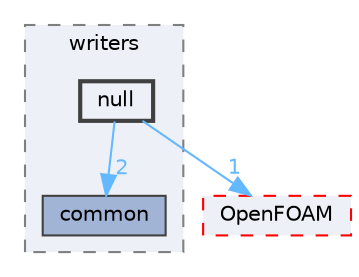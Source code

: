 digraph "src/meshTools/coordSet/writers/null"
{
 // LATEX_PDF_SIZE
  bgcolor="transparent";
  edge [fontname=Helvetica,fontsize=10,labelfontname=Helvetica,labelfontsize=10];
  node [fontname=Helvetica,fontsize=10,shape=box,height=0.2,width=0.4];
  compound=true
  subgraph clusterdir_4f73cdbff3f5f1736580746c135dd6b5 {
    graph [ bgcolor="#edf0f7", pencolor="grey50", label="writers", fontname=Helvetica,fontsize=10 style="filled,dashed", URL="dir_4f73cdbff3f5f1736580746c135dd6b5.html",tooltip=""]
  dir_ad51249f82a9526efd1c489165ecb600 [label="common", fillcolor="#a2b4d6", color="grey25", style="filled", URL="dir_ad51249f82a9526efd1c489165ecb600.html",tooltip=""];
  dir_04bd7628ff291654ec2c2314cdcc7be0 [label="null", fillcolor="#edf0f7", color="grey25", style="filled,bold", URL="dir_04bd7628ff291654ec2c2314cdcc7be0.html",tooltip=""];
  }
  dir_c5473ff19b20e6ec4dfe5c310b3778a8 [label="OpenFOAM", fillcolor="#edf0f7", color="red", style="filled,dashed", URL="dir_c5473ff19b20e6ec4dfe5c310b3778a8.html",tooltip=""];
  dir_04bd7628ff291654ec2c2314cdcc7be0->dir_ad51249f82a9526efd1c489165ecb600 [headlabel="2", labeldistance=1.5 headhref="dir_002630_000556.html" href="dir_002630_000556.html" color="steelblue1" fontcolor="steelblue1"];
  dir_04bd7628ff291654ec2c2314cdcc7be0->dir_c5473ff19b20e6ec4dfe5c310b3778a8 [headlabel="1", labeldistance=1.5 headhref="dir_002630_002695.html" href="dir_002630_002695.html" color="steelblue1" fontcolor="steelblue1"];
}
